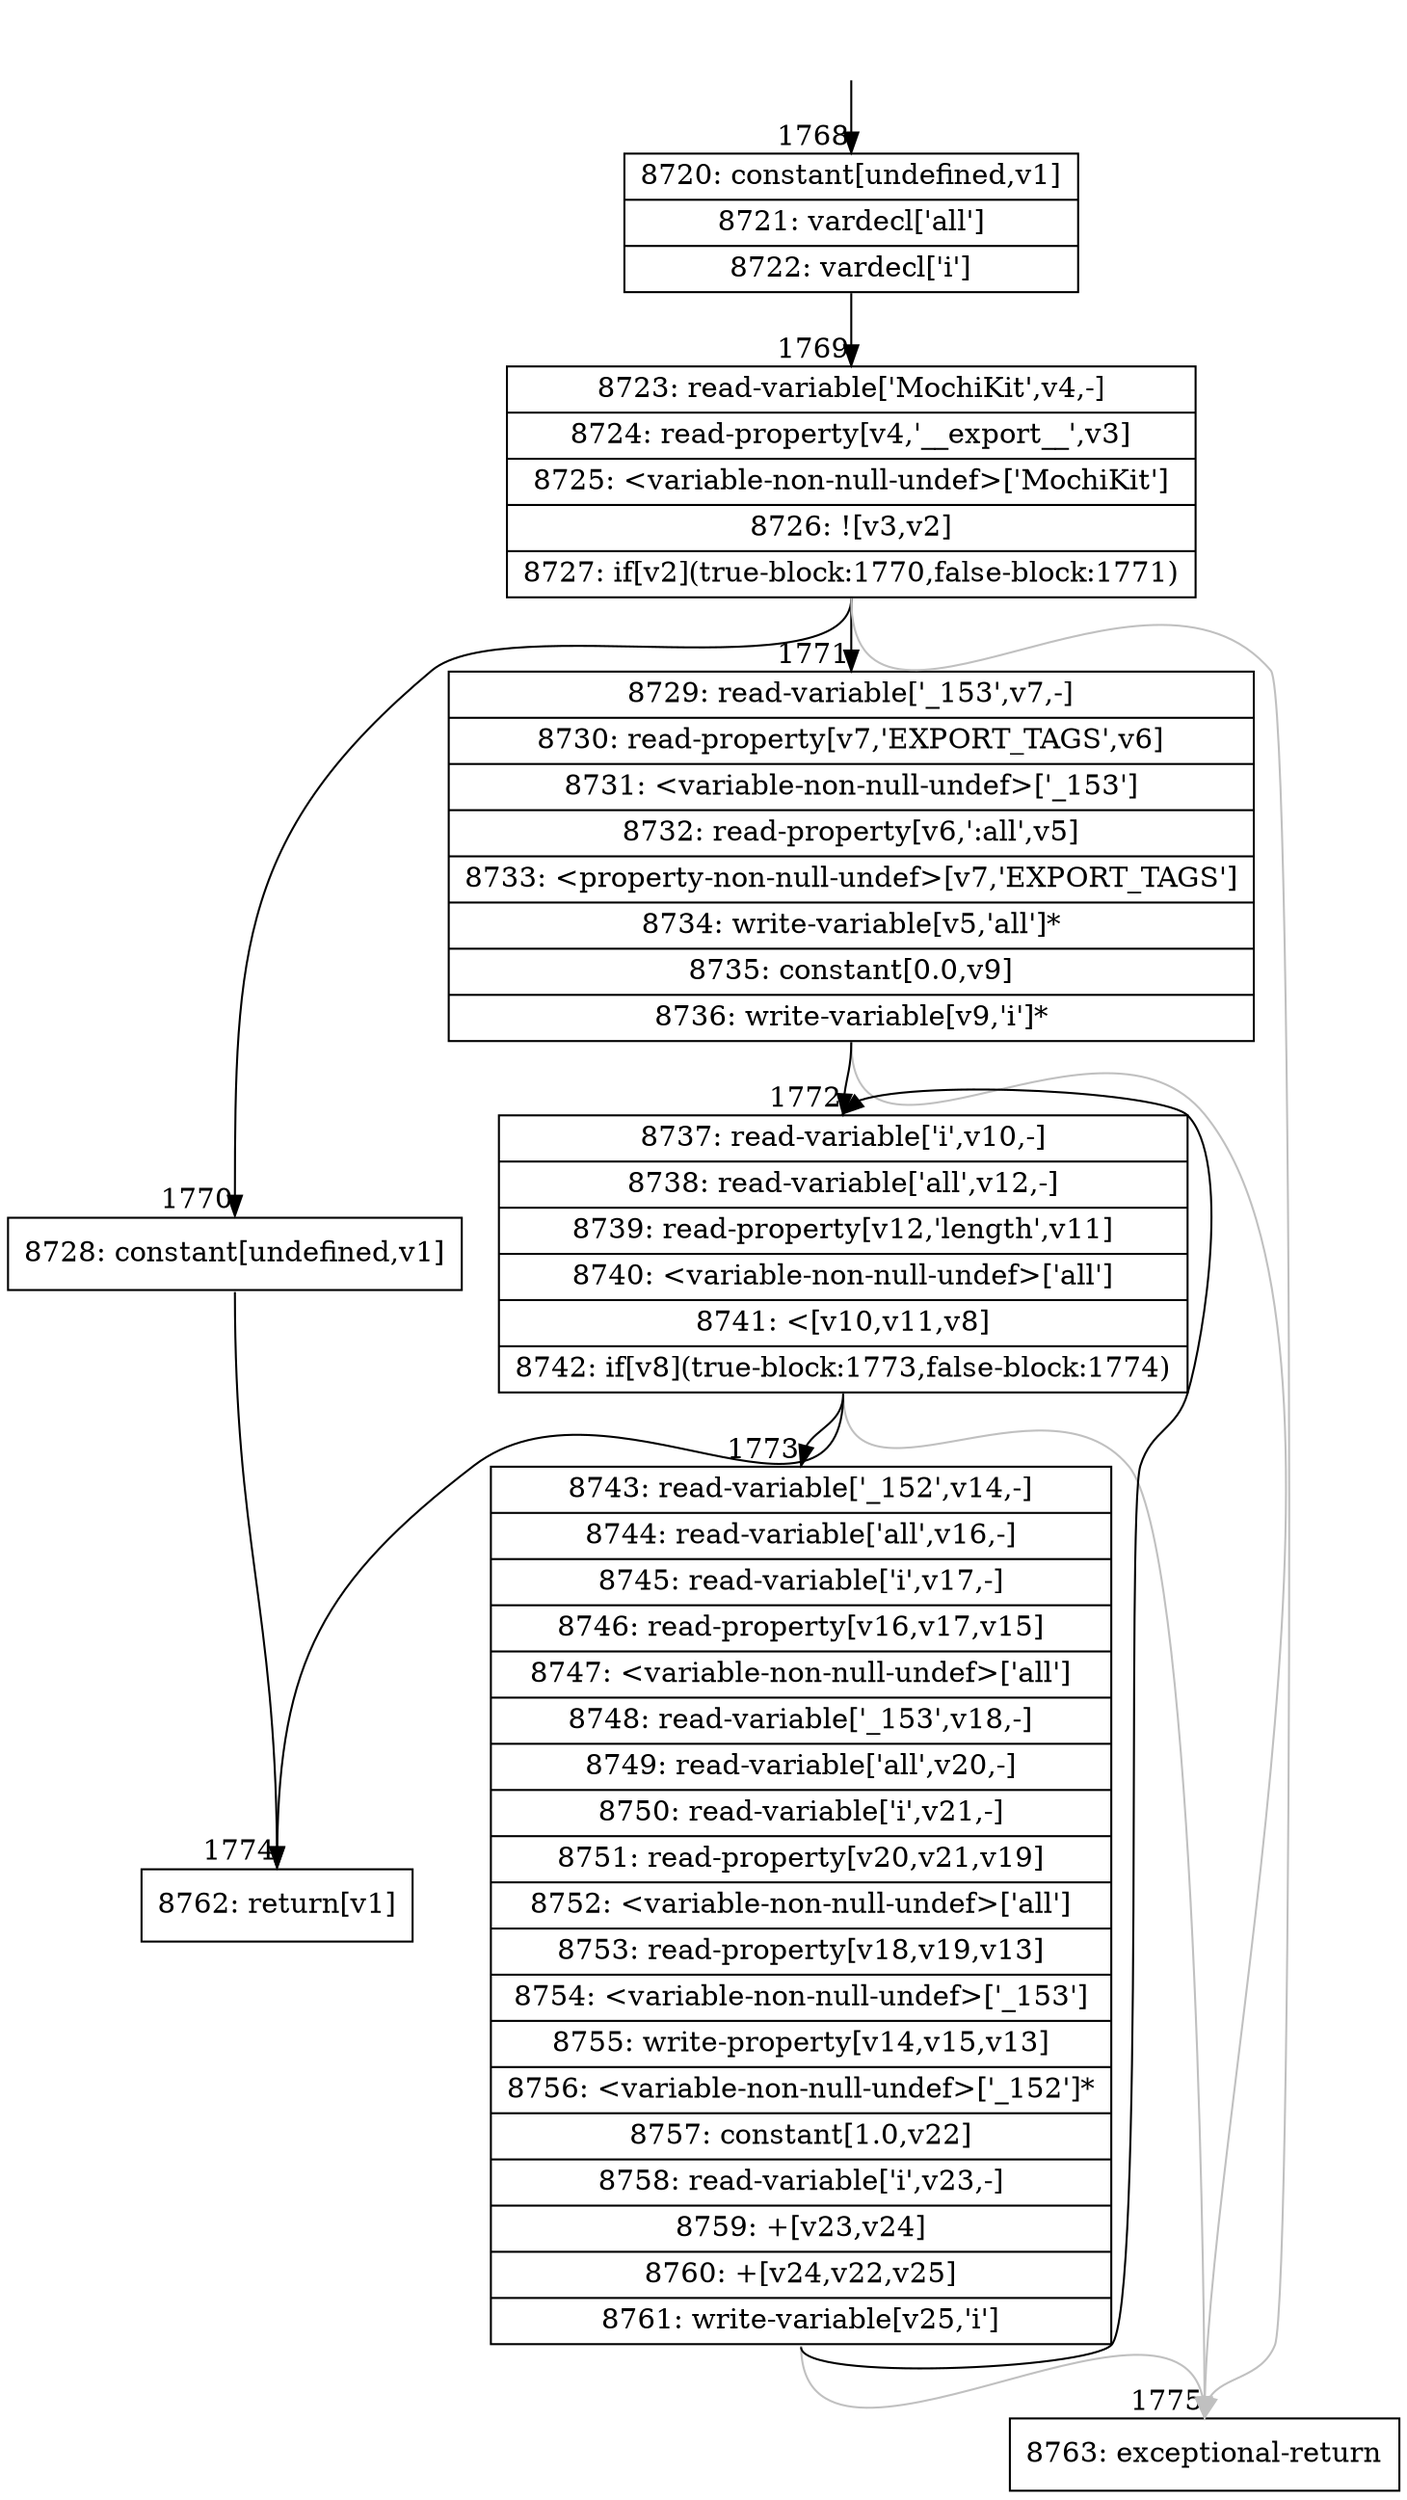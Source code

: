 digraph {
rankdir="TD"
BB_entry118[shape=none,label=""];
BB_entry118 -> BB1768 [tailport=s, headport=n, headlabel="    1768"]
BB1768 [shape=record label="{8720: constant[undefined,v1]|8721: vardecl['all']|8722: vardecl['i']}" ] 
BB1768 -> BB1769 [tailport=s, headport=n, headlabel="      1769"]
BB1769 [shape=record label="{8723: read-variable['MochiKit',v4,-]|8724: read-property[v4,'__export__',v3]|8725: \<variable-non-null-undef\>['MochiKit']|8726: ![v3,v2]|8727: if[v2](true-block:1770,false-block:1771)}" ] 
BB1769 -> BB1770 [tailport=s, headport=n, headlabel="      1770"]
BB1769 -> BB1771 [tailport=s, headport=n, headlabel="      1771"]
BB1769 -> BB1775 [tailport=s, headport=n, color=gray, headlabel="      1775"]
BB1770 [shape=record label="{8728: constant[undefined,v1]}" ] 
BB1770 -> BB1774 [tailport=s, headport=n, headlabel="      1774"]
BB1771 [shape=record label="{8729: read-variable['_153',v7,-]|8730: read-property[v7,'EXPORT_TAGS',v6]|8731: \<variable-non-null-undef\>['_153']|8732: read-property[v6,':all',v5]|8733: \<property-non-null-undef\>[v7,'EXPORT_TAGS']|8734: write-variable[v5,'all']*|8735: constant[0.0,v9]|8736: write-variable[v9,'i']*}" ] 
BB1771 -> BB1772 [tailport=s, headport=n, headlabel="      1772"]
BB1771 -> BB1775 [tailport=s, headport=n, color=gray]
BB1772 [shape=record label="{8737: read-variable['i',v10,-]|8738: read-variable['all',v12,-]|8739: read-property[v12,'length',v11]|8740: \<variable-non-null-undef\>['all']|8741: \<[v10,v11,v8]|8742: if[v8](true-block:1773,false-block:1774)}" ] 
BB1772 -> BB1773 [tailport=s, headport=n, headlabel="      1773"]
BB1772 -> BB1774 [tailport=s, headport=n]
BB1772 -> BB1775 [tailport=s, headport=n, color=gray]
BB1773 [shape=record label="{8743: read-variable['_152',v14,-]|8744: read-variable['all',v16,-]|8745: read-variable['i',v17,-]|8746: read-property[v16,v17,v15]|8747: \<variable-non-null-undef\>['all']|8748: read-variable['_153',v18,-]|8749: read-variable['all',v20,-]|8750: read-variable['i',v21,-]|8751: read-property[v20,v21,v19]|8752: \<variable-non-null-undef\>['all']|8753: read-property[v18,v19,v13]|8754: \<variable-non-null-undef\>['_153']|8755: write-property[v14,v15,v13]|8756: \<variable-non-null-undef\>['_152']*|8757: constant[1.0,v22]|8758: read-variable['i',v23,-]|8759: +[v23,v24]|8760: +[v24,v22,v25]|8761: write-variable[v25,'i']}" ] 
BB1773 -> BB1772 [tailport=s, headport=n]
BB1773 -> BB1775 [tailport=s, headport=n, color=gray]
BB1774 [shape=record label="{8762: return[v1]}" ] 
BB1775 [shape=record label="{8763: exceptional-return}" ] 
//#$~ 1035
}

